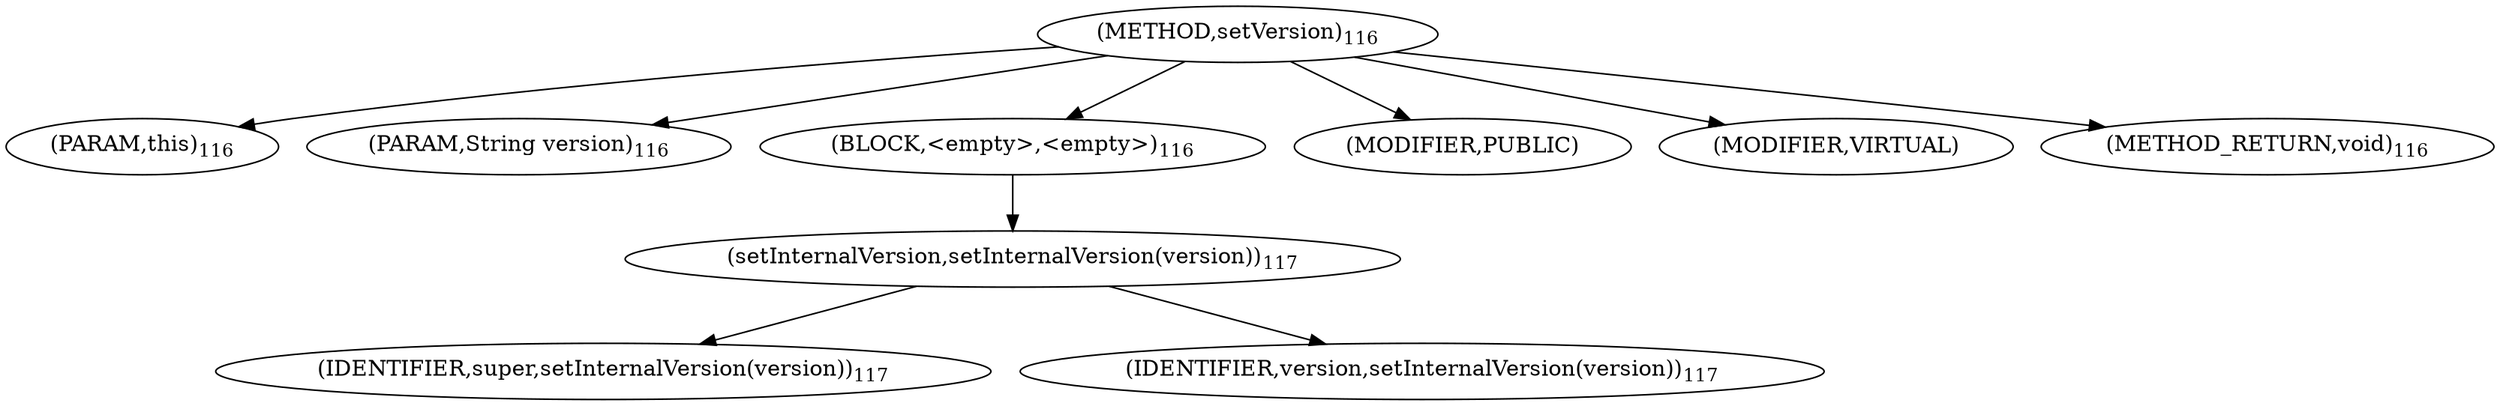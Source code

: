 digraph "setVersion" {  
"146" [label = <(METHOD,setVersion)<SUB>116</SUB>> ]
"147" [label = <(PARAM,this)<SUB>116</SUB>> ]
"148" [label = <(PARAM,String version)<SUB>116</SUB>> ]
"149" [label = <(BLOCK,&lt;empty&gt;,&lt;empty&gt;)<SUB>116</SUB>> ]
"150" [label = <(setInternalVersion,setInternalVersion(version))<SUB>117</SUB>> ]
"151" [label = <(IDENTIFIER,super,setInternalVersion(version))<SUB>117</SUB>> ]
"152" [label = <(IDENTIFIER,version,setInternalVersion(version))<SUB>117</SUB>> ]
"153" [label = <(MODIFIER,PUBLIC)> ]
"154" [label = <(MODIFIER,VIRTUAL)> ]
"155" [label = <(METHOD_RETURN,void)<SUB>116</SUB>> ]
  "146" -> "147" 
  "146" -> "148" 
  "146" -> "149" 
  "146" -> "153" 
  "146" -> "154" 
  "146" -> "155" 
  "149" -> "150" 
  "150" -> "151" 
  "150" -> "152" 
}
